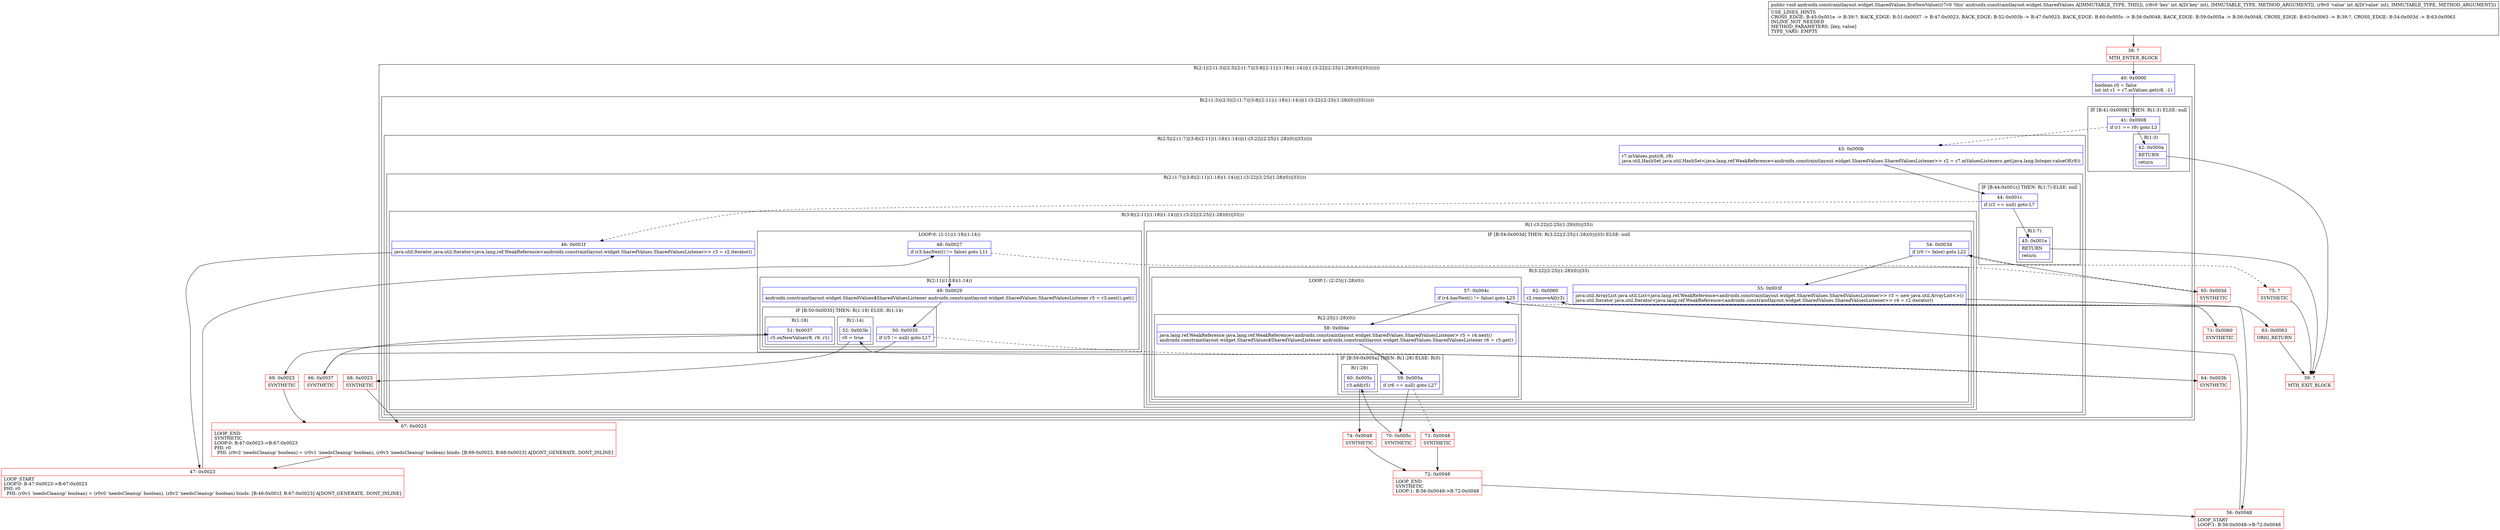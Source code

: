 digraph "CFG forandroidx.constraintlayout.widget.SharedValues.fireNewValue(II)V" {
subgraph cluster_Region_1020382371 {
label = "R(2:1|(2:(1:3)|(2:5|(2:(1:7)|(3:8|(2:11|(1:18)(1:14))|(1:(3:22|(2:25|(1:28)(0))|33)))))))";
node [shape=record,color=blue];
Node_40 [shape=record,label="{40\:\ 0x0000|boolean r0 = false\lint int r1 = r7.mValues.get(r8, \-1)\l}"];
subgraph cluster_Region_1415213491 {
label = "R(2:(1:3)|(2:5|(2:(1:7)|(3:8|(2:11|(1:18)(1:14))|(1:(3:22|(2:25|(1:28)(0))|33))))))";
node [shape=record,color=blue];
subgraph cluster_IfRegion_454112816 {
label = "IF [B:41:0x0008] THEN: R(1:3) ELSE: null";
node [shape=record,color=blue];
Node_41 [shape=record,label="{41\:\ 0x0008|if (r1 == r9) goto L3\l}"];
subgraph cluster_Region_1787837798 {
label = "R(1:3)";
node [shape=record,color=blue];
Node_42 [shape=record,label="{42\:\ 0x000a|RETURN\l|return\l}"];
}
}
subgraph cluster_Region_794222321 {
label = "R(2:5|(2:(1:7)|(3:8|(2:11|(1:18)(1:14))|(1:(3:22|(2:25|(1:28)(0))|33)))))";
node [shape=record,color=blue];
Node_43 [shape=record,label="{43\:\ 0x000b|r7.mValues.put(r8, r9)\ljava.util.HashSet java.util.HashSet\<java.lang.ref.WeakReference\<androidx.constraintlayout.widget.SharedValues.SharedValuesListener\>\> r2 = r7.mValuesListeners.get(java.lang.Integer.valueOf(r8))\l}"];
subgraph cluster_Region_214843505 {
label = "R(2:(1:7)|(3:8|(2:11|(1:18)(1:14))|(1:(3:22|(2:25|(1:28)(0))|33))))";
node [shape=record,color=blue];
subgraph cluster_IfRegion_93088175 {
label = "IF [B:44:0x001c] THEN: R(1:7) ELSE: null";
node [shape=record,color=blue];
Node_44 [shape=record,label="{44\:\ 0x001c|if (r2 == null) goto L7\l}"];
subgraph cluster_Region_209628885 {
label = "R(1:7)";
node [shape=record,color=blue];
Node_45 [shape=record,label="{45\:\ 0x001e|RETURN\l|return\l}"];
}
}
subgraph cluster_Region_398360472 {
label = "R(3:8|(2:11|(1:18)(1:14))|(1:(3:22|(2:25|(1:28)(0))|33)))";
node [shape=record,color=blue];
Node_46 [shape=record,label="{46\:\ 0x001f|java.util.Iterator java.util.Iterator\<java.lang.ref.WeakReference\<androidx.constraintlayout.widget.SharedValues.SharedValuesListener\>\> r3 = r2.iterator()\l}"];
subgraph cluster_LoopRegion_489376018 {
label = "LOOP:0: (2:11|(1:18)(1:14))";
node [shape=record,color=blue];
Node_48 [shape=record,label="{48\:\ 0x0027|if (r3.hasNext() != false) goto L11\l}"];
subgraph cluster_Region_2072812041 {
label = "R(2:11|(1:18)(1:14))";
node [shape=record,color=blue];
Node_49 [shape=record,label="{49\:\ 0x0029|androidx.constraintlayout.widget.SharedValues$SharedValuesListener androidx.constraintlayout.widget.SharedValues.SharedValuesListener r5 = r3.next().get()\l}"];
subgraph cluster_IfRegion_303190118 {
label = "IF [B:50:0x0035] THEN: R(1:18) ELSE: R(1:14)";
node [shape=record,color=blue];
Node_50 [shape=record,label="{50\:\ 0x0035|if (r5 != null) goto L17\l}"];
subgraph cluster_Region_689394981 {
label = "R(1:18)";
node [shape=record,color=blue];
Node_51 [shape=record,label="{51\:\ 0x0037|r5.onNewValue(r8, r9, r1)\l}"];
}
subgraph cluster_Region_1472864687 {
label = "R(1:14)";
node [shape=record,color=blue];
Node_52 [shape=record,label="{52\:\ 0x003b|r0 = true\l}"];
}
}
}
}
subgraph cluster_Region_195989760 {
label = "R(1:(3:22|(2:25|(1:28)(0))|33))";
node [shape=record,color=blue];
subgraph cluster_IfRegion_359133942 {
label = "IF [B:54:0x003d] THEN: R(3:22|(2:25|(1:28)(0))|33) ELSE: null";
node [shape=record,color=blue];
Node_54 [shape=record,label="{54\:\ 0x003d|if (r0 != false) goto L22\l}"];
subgraph cluster_Region_68398647 {
label = "R(3:22|(2:25|(1:28)(0))|33)";
node [shape=record,color=blue];
Node_55 [shape=record,label="{55\:\ 0x003f|java.util.ArrayList java.util.List\<java.lang.ref.WeakReference\<androidx.constraintlayout.widget.SharedValues.SharedValuesListener\>\> r3 = new java.util.ArrayList\<\>()\ljava.util.Iterator java.util.Iterator\<java.lang.ref.WeakReference\<androidx.constraintlayout.widget.SharedValues.SharedValuesListener\>\> r4 = r2.iterator()\l}"];
subgraph cluster_LoopRegion_114368395 {
label = "LOOP:1: (2:25|(1:28)(0))";
node [shape=record,color=blue];
Node_57 [shape=record,label="{57\:\ 0x004c|if (r4.hasNext() != false) goto L25\l}"];
subgraph cluster_Region_1106617754 {
label = "R(2:25|(1:28)(0))";
node [shape=record,color=blue];
Node_58 [shape=record,label="{58\:\ 0x004e|java.lang.ref.WeakReference java.lang.ref.WeakReference\<androidx.constraintlayout.widget.SharedValues.SharedValuesListener\> r5 = r4.next()\landroidx.constraintlayout.widget.SharedValues$SharedValuesListener androidx.constraintlayout.widget.SharedValues.SharedValuesListener r6 = r5.get()\l}"];
subgraph cluster_IfRegion_1588994943 {
label = "IF [B:59:0x005a] THEN: R(1:28) ELSE: R(0)";
node [shape=record,color=blue];
Node_59 [shape=record,label="{59\:\ 0x005a|if (r6 == null) goto L27\l}"];
subgraph cluster_Region_531261535 {
label = "R(1:28)";
node [shape=record,color=blue];
Node_60 [shape=record,label="{60\:\ 0x005c|r3.add(r5)\l}"];
}
subgraph cluster_Region_1623123486 {
label = "R(0)";
node [shape=record,color=blue];
}
}
}
}
Node_62 [shape=record,label="{62\:\ 0x0060|r2.removeAll(r3)\l}"];
}
}
}
}
}
}
}
}
Node_38 [shape=record,color=red,label="{38\:\ ?|MTH_ENTER_BLOCK\l}"];
Node_39 [shape=record,color=red,label="{39\:\ ?|MTH_EXIT_BLOCK\l}"];
Node_47 [shape=record,color=red,label="{47\:\ 0x0023|LOOP_START\lLOOP:0: B:47:0x0023\-\>B:67:0x0023\lPHI: r0 \l  PHI: (r0v1 'needsCleanup' boolean) = (r0v0 'needsCleanup' boolean), (r0v2 'needsCleanup' boolean) binds: [B:46:0x001f, B:67:0x0023] A[DONT_GENERATE, DONT_INLINE]\l}"];
Node_64 [shape=record,color=red,label="{64\:\ 0x003b|SYNTHETIC\l}"];
Node_68 [shape=record,color=red,label="{68\:\ 0x0023|SYNTHETIC\l}"];
Node_67 [shape=record,color=red,label="{67\:\ 0x0023|LOOP_END\lSYNTHETIC\lLOOP:0: B:47:0x0023\-\>B:67:0x0023\lPHI: r0 \l  PHI: (r0v2 'needsCleanup' boolean) = (r0v1 'needsCleanup' boolean), (r0v3 'needsCleanup' boolean) binds: [B:69:0x0023, B:68:0x0023] A[DONT_GENERATE, DONT_INLINE]\l}"];
Node_66 [shape=record,color=red,label="{66\:\ 0x0037|SYNTHETIC\l}"];
Node_69 [shape=record,color=red,label="{69\:\ 0x0023|SYNTHETIC\l}"];
Node_65 [shape=record,color=red,label="{65\:\ 0x003d|SYNTHETIC\l}"];
Node_56 [shape=record,color=red,label="{56\:\ 0x0048|LOOP_START\lLOOP:1: B:56:0x0048\-\>B:72:0x0048\l}"];
Node_70 [shape=record,color=red,label="{70\:\ 0x005c|SYNTHETIC\l}"];
Node_74 [shape=record,color=red,label="{74\:\ 0x0048|SYNTHETIC\l}"];
Node_72 [shape=record,color=red,label="{72\:\ 0x0048|LOOP_END\lSYNTHETIC\lLOOP:1: B:56:0x0048\-\>B:72:0x0048\l}"];
Node_73 [shape=record,color=red,label="{73\:\ 0x0048|SYNTHETIC\l}"];
Node_71 [shape=record,color=red,label="{71\:\ 0x0060|SYNTHETIC\l}"];
Node_63 [shape=record,color=red,label="{63\:\ 0x0063|ORIG_RETURN\l}"];
Node_75 [shape=record,color=red,label="{75\:\ ?|SYNTHETIC\l}"];
MethodNode[shape=record,label="{public void androidx.constraintlayout.widget.SharedValues.fireNewValue((r7v0 'this' androidx.constraintlayout.widget.SharedValues A[IMMUTABLE_TYPE, THIS]), (r8v0 'key' int A[D('key' int), IMMUTABLE_TYPE, METHOD_ARGUMENT]), (r9v0 'value' int A[D('value' int), IMMUTABLE_TYPE, METHOD_ARGUMENT]))  | USE_LINES_HINTS\lCROSS_EDGE: B:45:0x001e \-\> B:39:?, BACK_EDGE: B:51:0x0037 \-\> B:47:0x0023, BACK_EDGE: B:52:0x003b \-\> B:47:0x0023, BACK_EDGE: B:60:0x005c \-\> B:56:0x0048, BACK_EDGE: B:59:0x005a \-\> B:56:0x0048, CROSS_EDGE: B:63:0x0063 \-\> B:39:?, CROSS_EDGE: B:54:0x003d \-\> B:63:0x0063\lINLINE_NOT_NEEDED\lMETHOD_PARAMETERS: [key, value]\lTYPE_VARS: EMPTY\l}"];
MethodNode -> Node_38;Node_40 -> Node_41;
Node_41 -> Node_42;
Node_41 -> Node_43[style=dashed];
Node_42 -> Node_39;
Node_43 -> Node_44;
Node_44 -> Node_45;
Node_44 -> Node_46[style=dashed];
Node_45 -> Node_39;
Node_46 -> Node_47;
Node_48 -> Node_49;
Node_48 -> Node_65[style=dashed];
Node_49 -> Node_50;
Node_50 -> Node_64[style=dashed];
Node_50 -> Node_66;
Node_51 -> Node_69;
Node_52 -> Node_68;
Node_54 -> Node_55;
Node_54 -> Node_75[style=dashed];
Node_55 -> Node_56;
Node_57 -> Node_58;
Node_57 -> Node_71[style=dashed];
Node_58 -> Node_59;
Node_59 -> Node_70;
Node_59 -> Node_73[style=dashed];
Node_60 -> Node_74;
Node_62 -> Node_63;
Node_38 -> Node_40;
Node_47 -> Node_48;
Node_64 -> Node_52;
Node_68 -> Node_67;
Node_67 -> Node_47;
Node_66 -> Node_51;
Node_69 -> Node_67;
Node_65 -> Node_54;
Node_56 -> Node_57;
Node_70 -> Node_60;
Node_74 -> Node_72;
Node_72 -> Node_56;
Node_73 -> Node_72;
Node_71 -> Node_62;
Node_63 -> Node_39;
Node_75 -> Node_39;
}


